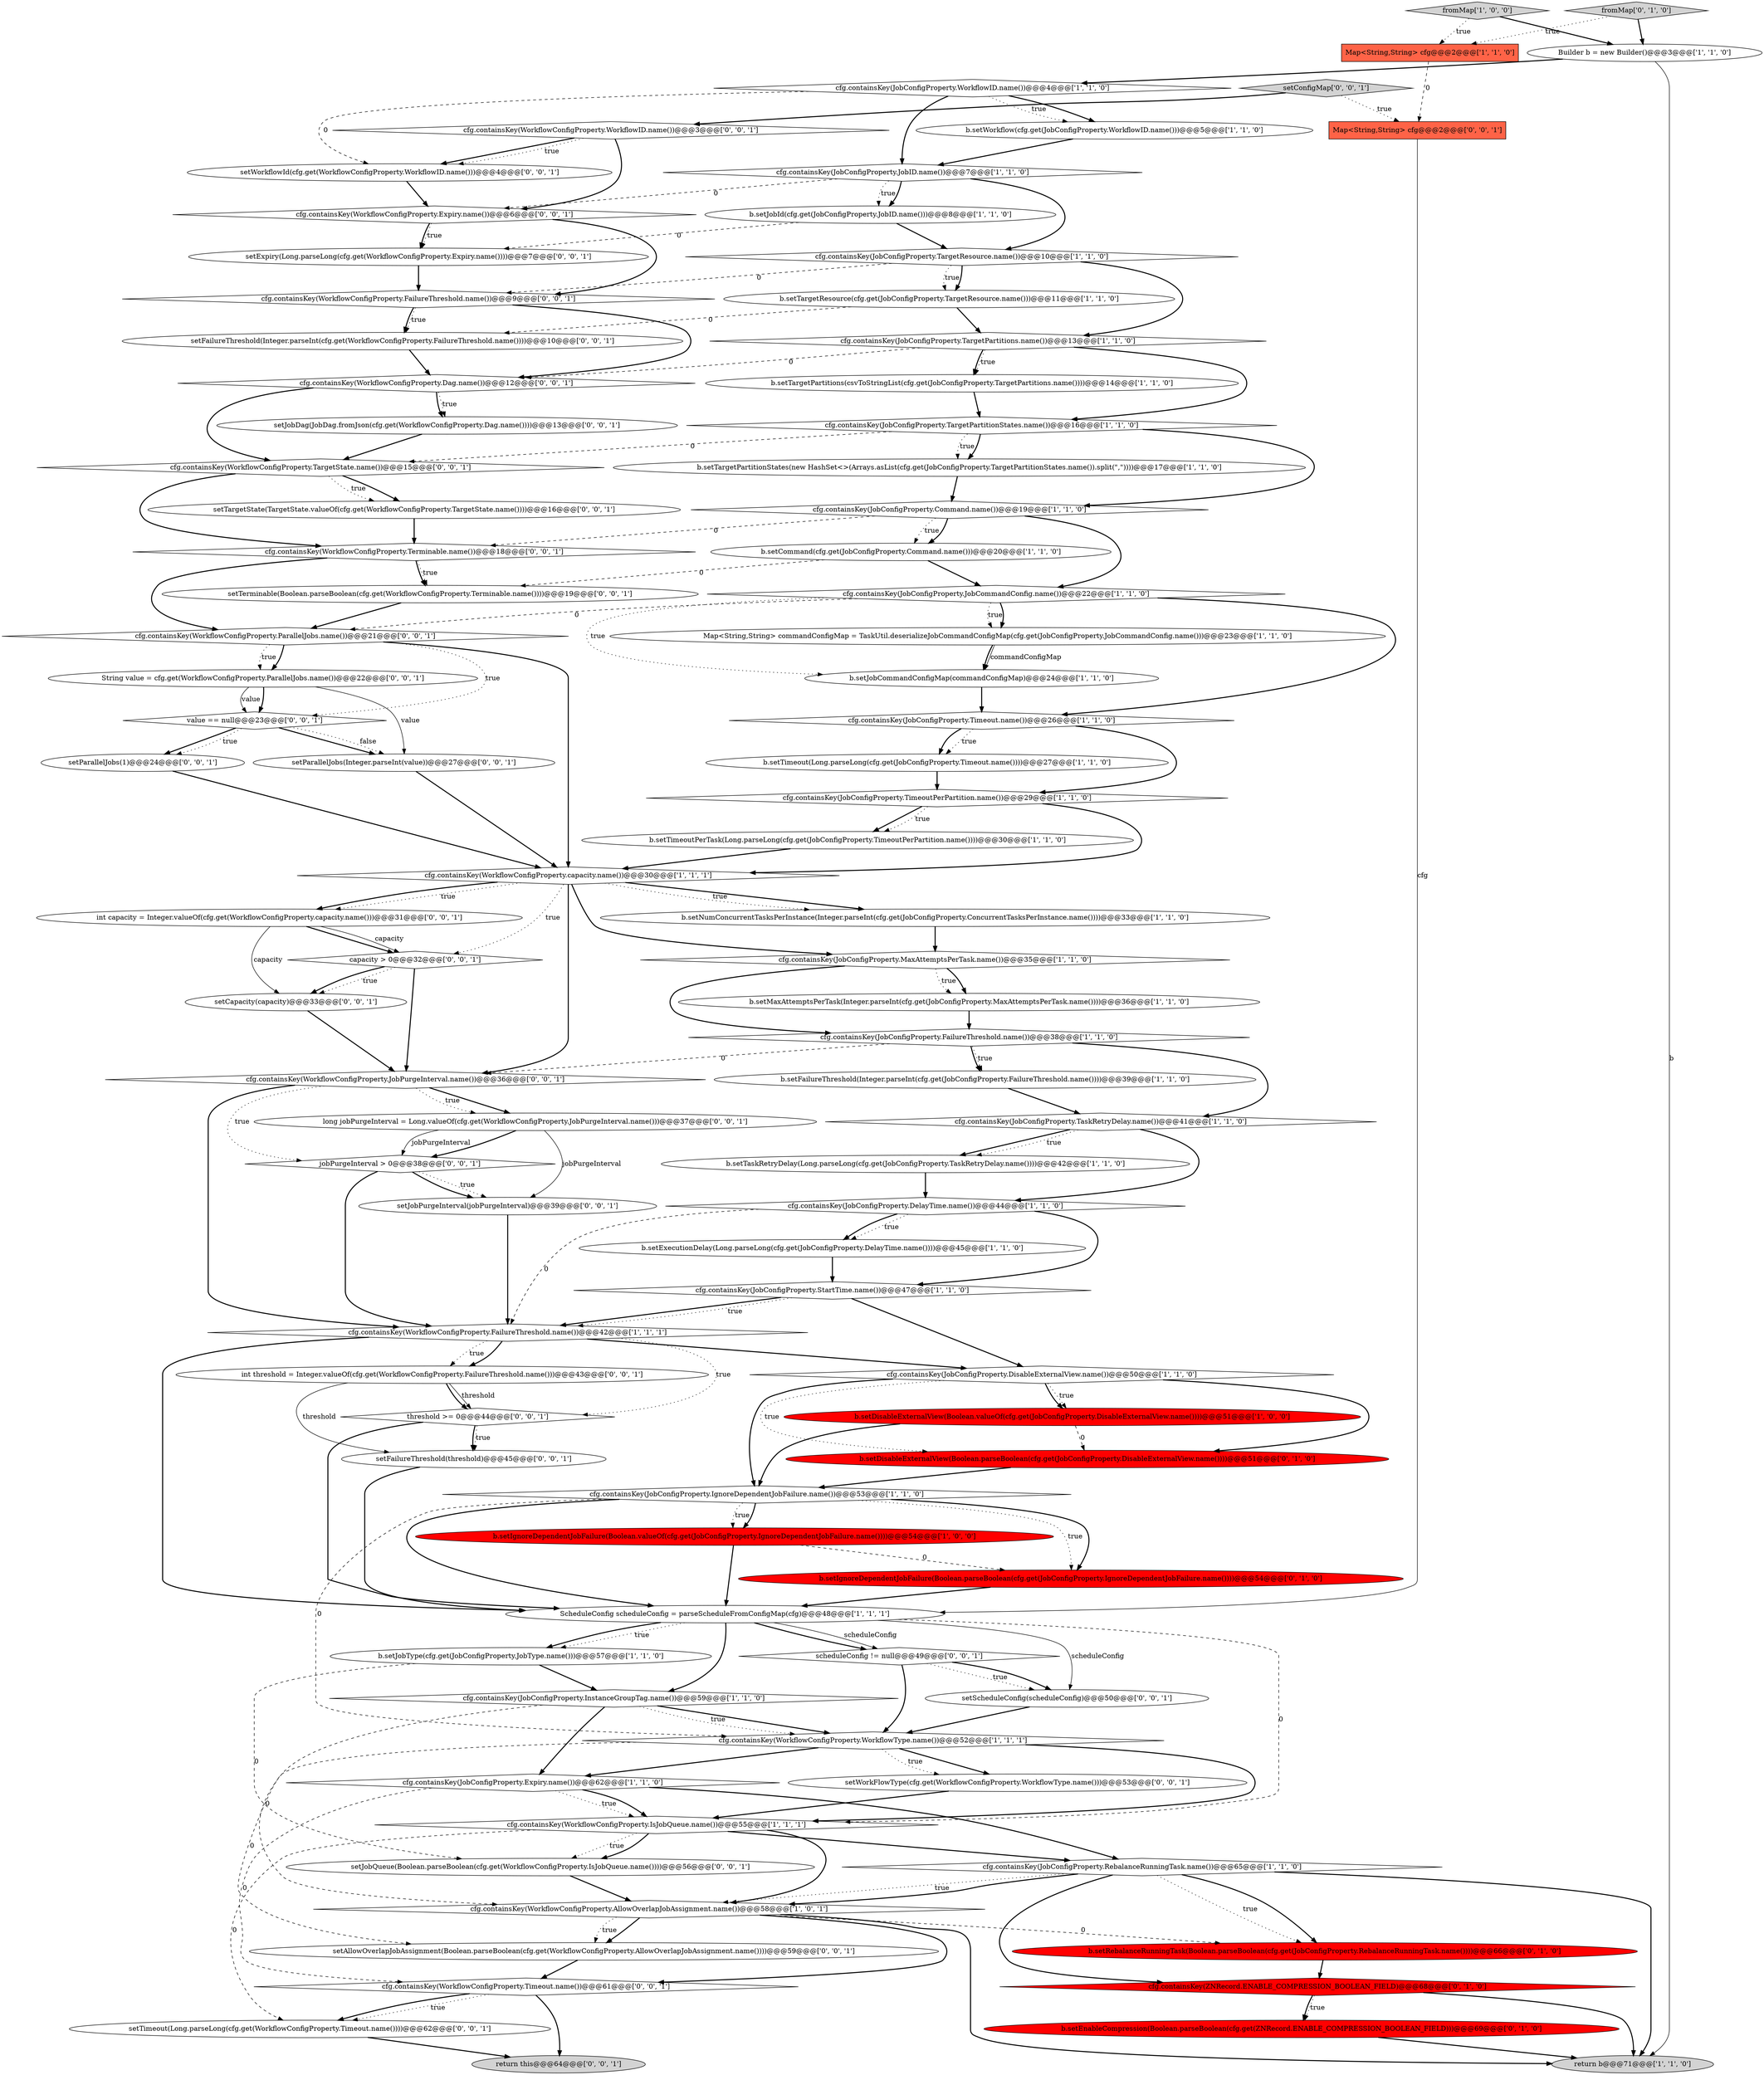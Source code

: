 digraph {
85 [style = filled, label = "jobPurgeInterval > 0@@@38@@@['0', '0', '1']", fillcolor = white, shape = diamond image = "AAA0AAABBB3BBB"];
0 [style = filled, label = "cfg.containsKey(JobConfigProperty.WorkflowID.name())@@@4@@@['1', '1', '0']", fillcolor = white, shape = diamond image = "AAA0AAABBB1BBB"];
14 [style = filled, label = "cfg.containsKey(JobConfigProperty.TargetPartitionStates.name())@@@16@@@['1', '1', '0']", fillcolor = white, shape = diamond image = "AAA0AAABBB1BBB"];
28 [style = filled, label = "b.setTaskRetryDelay(Long.parseLong(cfg.get(JobConfigProperty.TaskRetryDelay.name())))@@@42@@@['1', '1', '0']", fillcolor = white, shape = ellipse image = "AAA0AAABBB1BBB"];
35 [style = filled, label = "cfg.containsKey(WorkflowConfigProperty.capacity.name())@@@30@@@['1', '1', '1']", fillcolor = white, shape = diamond image = "AAA0AAABBB1BBB"];
26 [style = filled, label = "cfg.containsKey(WorkflowConfigProperty.IsJobQueue.name())@@@55@@@['1', '1', '1']", fillcolor = white, shape = diamond image = "AAA0AAABBB1BBB"];
6 [style = filled, label = "cfg.containsKey(JobConfigProperty.Command.name())@@@19@@@['1', '1', '0']", fillcolor = white, shape = diamond image = "AAA0AAABBB1BBB"];
31 [style = filled, label = "b.setTargetPartitions(csvToStringList(cfg.get(JobConfigProperty.TargetPartitions.name())))@@@14@@@['1', '1', '0']", fillcolor = white, shape = ellipse image = "AAA0AAABBB1BBB"];
44 [style = filled, label = "cfg.containsKey(JobConfigProperty.JobID.name())@@@7@@@['1', '1', '0']", fillcolor = white, shape = diamond image = "AAA0AAABBB1BBB"];
27 [style = filled, label = "cfg.containsKey(JobConfigProperty.TargetPartitions.name())@@@13@@@['1', '1', '0']", fillcolor = white, shape = diamond image = "AAA0AAABBB1BBB"];
81 [style = filled, label = "setTerminable(Boolean.parseBoolean(cfg.get(WorkflowConfigProperty.Terminable.name())))@@@19@@@['0', '0', '1']", fillcolor = white, shape = ellipse image = "AAA0AAABBB3BBB"];
42 [style = filled, label = "cfg.containsKey(JobConfigProperty.StartTime.name())@@@47@@@['1', '1', '0']", fillcolor = white, shape = diamond image = "AAA0AAABBB1BBB"];
83 [style = filled, label = "cfg.containsKey(WorkflowConfigProperty.WorkflowID.name())@@@3@@@['0', '0', '1']", fillcolor = white, shape = diamond image = "AAA0AAABBB3BBB"];
32 [style = filled, label = "cfg.containsKey(JobConfigProperty.IgnoreDependentJobFailure.name())@@@53@@@['1', '1', '0']", fillcolor = white, shape = diamond image = "AAA0AAABBB1BBB"];
7 [style = filled, label = "cfg.containsKey(JobConfigProperty.InstanceGroupTag.name())@@@59@@@['1', '1', '0']", fillcolor = white, shape = diamond image = "AAA0AAABBB1BBB"];
41 [style = filled, label = "cfg.containsKey(JobConfigProperty.TaskRetryDelay.name())@@@41@@@['1', '1', '0']", fillcolor = white, shape = diamond image = "AAA0AAABBB1BBB"];
17 [style = filled, label = "return b@@@71@@@['1', '1', '0']", fillcolor = lightgray, shape = ellipse image = "AAA0AAABBB1BBB"];
65 [style = filled, label = "setJobQueue(Boolean.parseBoolean(cfg.get(WorkflowConfigProperty.IsJobQueue.name())))@@@56@@@['0', '0', '1']", fillcolor = white, shape = ellipse image = "AAA0AAABBB3BBB"];
86 [style = filled, label = "String value = cfg.get(WorkflowConfigProperty.ParallelJobs.name())@@@22@@@['0', '0', '1']", fillcolor = white, shape = ellipse image = "AAA0AAABBB3BBB"];
84 [style = filled, label = "setFailureThreshold(Integer.parseInt(cfg.get(WorkflowConfigProperty.FailureThreshold.name())))@@@10@@@['0', '0', '1']", fillcolor = white, shape = ellipse image = "AAA0AAABBB3BBB"];
66 [style = filled, label = "int threshold = Integer.valueOf(cfg.get(WorkflowConfigProperty.FailureThreshold.name()))@@@43@@@['0', '0', '1']", fillcolor = white, shape = ellipse image = "AAA0AAABBB3BBB"];
59 [style = filled, label = "setExpiry(Long.parseLong(cfg.get(WorkflowConfigProperty.Expiry.name())))@@@7@@@['0', '0', '1']", fillcolor = white, shape = ellipse image = "AAA0AAABBB3BBB"];
29 [style = filled, label = "cfg.containsKey(WorkflowConfigProperty.WorkflowType.name())@@@52@@@['1', '1', '1']", fillcolor = white, shape = diamond image = "AAA0AAABBB1BBB"];
61 [style = filled, label = "Map<String,String> cfg@@@2@@@['0', '0', '1']", fillcolor = tomato, shape = box image = "AAA0AAABBB3BBB"];
8 [style = filled, label = "b.setTargetResource(cfg.get(JobConfigProperty.TargetResource.name()))@@@11@@@['1', '1', '0']", fillcolor = white, shape = ellipse image = "AAA0AAABBB1BBB"];
5 [style = filled, label = "b.setIgnoreDependentJobFailure(Boolean.valueOf(cfg.get(JobConfigProperty.IgnoreDependentJobFailure.name())))@@@54@@@['1', '0', '0']", fillcolor = red, shape = ellipse image = "AAA1AAABBB1BBB"];
64 [style = filled, label = "cfg.containsKey(WorkflowConfigProperty.JobPurgeInterval.name())@@@36@@@['0', '0', '1']", fillcolor = white, shape = diamond image = "AAA0AAABBB3BBB"];
36 [style = filled, label = "cfg.containsKey(JobConfigProperty.DelayTime.name())@@@44@@@['1', '1', '0']", fillcolor = white, shape = diamond image = "AAA0AAABBB1BBB"];
74 [style = filled, label = "setJobPurgeInterval(jobPurgeInterval)@@@39@@@['0', '0', '1']", fillcolor = white, shape = ellipse image = "AAA0AAABBB3BBB"];
24 [style = filled, label = "cfg.containsKey(JobConfigProperty.JobCommandConfig.name())@@@22@@@['1', '1', '0']", fillcolor = white, shape = diamond image = "AAA0AAABBB1BBB"];
52 [style = filled, label = "b.setEnableCompression(Boolean.parseBoolean(cfg.get(ZNRecord.ENABLE_COMPRESSION_BOOLEAN_FIELD)))@@@69@@@['0', '1', '0']", fillcolor = red, shape = ellipse image = "AAA1AAABBB2BBB"];
43 [style = filled, label = "fromMap['1', '0', '0']", fillcolor = lightgray, shape = diamond image = "AAA0AAABBB1BBB"];
38 [style = filled, label = "b.setCommand(cfg.get(JobConfigProperty.Command.name()))@@@20@@@['1', '1', '0']", fillcolor = white, shape = ellipse image = "AAA0AAABBB1BBB"];
78 [style = filled, label = "cfg.containsKey(WorkflowConfigProperty.ParallelJobs.name())@@@21@@@['0', '0', '1']", fillcolor = white, shape = diamond image = "AAA0AAABBB3BBB"];
19 [style = filled, label = "b.setFailureThreshold(Integer.parseInt(cfg.get(JobConfigProperty.FailureThreshold.name())))@@@39@@@['1', '1', '0']", fillcolor = white, shape = ellipse image = "AAA0AAABBB1BBB"];
34 [style = filled, label = "Map<String,String> cfg@@@2@@@['1', '1', '0']", fillcolor = tomato, shape = box image = "AAA0AAABBB1BBB"];
49 [style = filled, label = "b.setIgnoreDependentJobFailure(Boolean.parseBoolean(cfg.get(JobConfigProperty.IgnoreDependentJobFailure.name())))@@@54@@@['0', '1', '0']", fillcolor = red, shape = ellipse image = "AAA1AAABBB2BBB"];
67 [style = filled, label = "cfg.containsKey(WorkflowConfigProperty.FailureThreshold.name())@@@9@@@['0', '0', '1']", fillcolor = white, shape = diamond image = "AAA0AAABBB3BBB"];
30 [style = filled, label = "b.setWorkflow(cfg.get(JobConfigProperty.WorkflowID.name()))@@@5@@@['1', '1', '0']", fillcolor = white, shape = ellipse image = "AAA0AAABBB1BBB"];
62 [style = filled, label = "setCapacity(capacity)@@@33@@@['0', '0', '1']", fillcolor = white, shape = ellipse image = "AAA0AAABBB3BBB"];
71 [style = filled, label = "long jobPurgeInterval = Long.valueOf(cfg.get(WorkflowConfigProperty.JobPurgeInterval.name()))@@@37@@@['0', '0', '1']", fillcolor = white, shape = ellipse image = "AAA0AAABBB3BBB"];
18 [style = filled, label = "b.setTargetPartitionStates(new HashSet<>(Arrays.asList(cfg.get(JobConfigProperty.TargetPartitionStates.name()).split(\",\"))))@@@17@@@['1', '1', '0']", fillcolor = white, shape = ellipse image = "AAA0AAABBB1BBB"];
89 [style = filled, label = "setTimeout(Long.parseLong(cfg.get(WorkflowConfigProperty.Timeout.name())))@@@62@@@['0', '0', '1']", fillcolor = white, shape = ellipse image = "AAA0AAABBB3BBB"];
1 [style = filled, label = "cfg.containsKey(JobConfigProperty.TargetResource.name())@@@10@@@['1', '1', '0']", fillcolor = white, shape = diamond image = "AAA0AAABBB1BBB"];
21 [style = filled, label = "b.setMaxAttemptsPerTask(Integer.parseInt(cfg.get(JobConfigProperty.MaxAttemptsPerTask.name())))@@@36@@@['1', '1', '0']", fillcolor = white, shape = ellipse image = "AAA0AAABBB1BBB"];
25 [style = filled, label = "cfg.containsKey(JobConfigProperty.DisableExternalView.name())@@@50@@@['1', '1', '0']", fillcolor = white, shape = diamond image = "AAA0AAABBB1BBB"];
13 [style = filled, label = "cfg.containsKey(JobConfigProperty.FailureThreshold.name())@@@38@@@['1', '1', '0']", fillcolor = white, shape = diamond image = "AAA0AAABBB1BBB"];
68 [style = filled, label = "int capacity = Integer.valueOf(cfg.get(WorkflowConfigProperty.capacity.name()))@@@31@@@['0', '0', '1']", fillcolor = white, shape = ellipse image = "AAA0AAABBB3BBB"];
11 [style = filled, label = "b.setTimeoutPerTask(Long.parseLong(cfg.get(JobConfigProperty.TimeoutPerPartition.name())))@@@30@@@['1', '1', '0']", fillcolor = white, shape = ellipse image = "AAA0AAABBB1BBB"];
16 [style = filled, label = "ScheduleConfig scheduleConfig = parseScheduleFromConfigMap(cfg)@@@48@@@['1', '1', '1']", fillcolor = white, shape = ellipse image = "AAA0AAABBB1BBB"];
70 [style = filled, label = "setWorkFlowType(cfg.get(WorkflowConfigProperty.WorkflowType.name()))@@@53@@@['0', '0', '1']", fillcolor = white, shape = ellipse image = "AAA0AAABBB3BBB"];
88 [style = filled, label = "cfg.containsKey(WorkflowConfigProperty.Dag.name())@@@12@@@['0', '0', '1']", fillcolor = white, shape = diamond image = "AAA0AAABBB3BBB"];
58 [style = filled, label = "setJobDag(JobDag.fromJson(cfg.get(WorkflowConfigProperty.Dag.name())))@@@13@@@['0', '0', '1']", fillcolor = white, shape = ellipse image = "AAA0AAABBB3BBB"];
47 [style = filled, label = "b.setDisableExternalView(Boolean.parseBoolean(cfg.get(JobConfigProperty.DisableExternalView.name())))@@@51@@@['0', '1', '0']", fillcolor = red, shape = ellipse image = "AAA1AAABBB2BBB"];
4 [style = filled, label = "b.setJobCommandConfigMap(commandConfigMap)@@@24@@@['1', '1', '0']", fillcolor = white, shape = ellipse image = "AAA0AAABBB1BBB"];
46 [style = filled, label = "cfg.containsKey(JobConfigProperty.Expiry.name())@@@62@@@['1', '1', '0']", fillcolor = white, shape = diamond image = "AAA0AAABBB1BBB"];
77 [style = filled, label = "setParallelJobs(1)@@@24@@@['0', '0', '1']", fillcolor = white, shape = ellipse image = "AAA0AAABBB3BBB"];
69 [style = filled, label = "setWorkflowId(cfg.get(WorkflowConfigProperty.WorkflowID.name()))@@@4@@@['0', '0', '1']", fillcolor = white, shape = ellipse image = "AAA0AAABBB3BBB"];
73 [style = filled, label = "setParallelJobs(Integer.parseInt(value))@@@27@@@['0', '0', '1']", fillcolor = white, shape = ellipse image = "AAA0AAABBB3BBB"];
15 [style = filled, label = "b.setExecutionDelay(Long.parseLong(cfg.get(JobConfigProperty.DelayTime.name())))@@@45@@@['1', '1', '0']", fillcolor = white, shape = ellipse image = "AAA0AAABBB1BBB"];
40 [style = filled, label = "cfg.containsKey(JobConfigProperty.TimeoutPerPartition.name())@@@29@@@['1', '1', '0']", fillcolor = white, shape = diamond image = "AAA0AAABBB1BBB"];
20 [style = filled, label = "Builder b = new Builder()@@@3@@@['1', '1', '0']", fillcolor = white, shape = ellipse image = "AAA0AAABBB1BBB"];
53 [style = filled, label = "setConfigMap['0', '0', '1']", fillcolor = lightgray, shape = diamond image = "AAA0AAABBB3BBB"];
9 [style = filled, label = "b.setJobId(cfg.get(JobConfigProperty.JobID.name()))@@@8@@@['1', '1', '0']", fillcolor = white, shape = ellipse image = "AAA0AAABBB1BBB"];
37 [style = filled, label = "cfg.containsKey(WorkflowConfigProperty.AllowOverlapJobAssignment.name())@@@58@@@['1', '0', '1']", fillcolor = white, shape = diamond image = "AAA0AAABBB1BBB"];
3 [style = filled, label = "cfg.containsKey(WorkflowConfigProperty.FailureThreshold.name())@@@42@@@['1', '1', '1']", fillcolor = white, shape = diamond image = "AAA0AAABBB1BBB"];
79 [style = filled, label = "cfg.containsKey(WorkflowConfigProperty.TargetState.name())@@@15@@@['0', '0', '1']", fillcolor = white, shape = diamond image = "AAA0AAABBB3BBB"];
82 [style = filled, label = "cfg.containsKey(WorkflowConfigProperty.Timeout.name())@@@61@@@['0', '0', '1']", fillcolor = white, shape = diamond image = "AAA0AAABBB3BBB"];
23 [style = filled, label = "cfg.containsKey(JobConfigProperty.MaxAttemptsPerTask.name())@@@35@@@['1', '1', '0']", fillcolor = white, shape = diamond image = "AAA0AAABBB1BBB"];
50 [style = filled, label = "b.setRebalanceRunningTask(Boolean.parseBoolean(cfg.get(JobConfigProperty.RebalanceRunningTask.name())))@@@66@@@['0', '1', '0']", fillcolor = red, shape = ellipse image = "AAA1AAABBB2BBB"];
10 [style = filled, label = "b.setDisableExternalView(Boolean.valueOf(cfg.get(JobConfigProperty.DisableExternalView.name())))@@@51@@@['1', '0', '0']", fillcolor = red, shape = ellipse image = "AAA1AAABBB1BBB"];
54 [style = filled, label = "value == null@@@23@@@['0', '0', '1']", fillcolor = white, shape = diamond image = "AAA0AAABBB3BBB"];
12 [style = filled, label = "cfg.containsKey(JobConfigProperty.Timeout.name())@@@26@@@['1', '1', '0']", fillcolor = white, shape = diamond image = "AAA0AAABBB1BBB"];
57 [style = filled, label = "scheduleConfig != null@@@49@@@['0', '0', '1']", fillcolor = white, shape = diamond image = "AAA0AAABBB3BBB"];
75 [style = filled, label = "cfg.containsKey(WorkflowConfigProperty.Expiry.name())@@@6@@@['0', '0', '1']", fillcolor = white, shape = diamond image = "AAA0AAABBB3BBB"];
72 [style = filled, label = "threshold >= 0@@@44@@@['0', '0', '1']", fillcolor = white, shape = diamond image = "AAA0AAABBB3BBB"];
51 [style = filled, label = "cfg.containsKey(ZNRecord.ENABLE_COMPRESSION_BOOLEAN_FIELD)@@@68@@@['0', '1', '0']", fillcolor = red, shape = diamond image = "AAA1AAABBB2BBB"];
55 [style = filled, label = "setAllowOverlapJobAssignment(Boolean.parseBoolean(cfg.get(WorkflowConfigProperty.AllowOverlapJobAssignment.name())))@@@59@@@['0', '0', '1']", fillcolor = white, shape = ellipse image = "AAA0AAABBB3BBB"];
2 [style = filled, label = "b.setJobType(cfg.get(JobConfigProperty.JobType.name()))@@@57@@@['1', '1', '0']", fillcolor = white, shape = ellipse image = "AAA0AAABBB1BBB"];
63 [style = filled, label = "setTargetState(TargetState.valueOf(cfg.get(WorkflowConfigProperty.TargetState.name())))@@@16@@@['0', '0', '1']", fillcolor = white, shape = ellipse image = "AAA0AAABBB3BBB"];
48 [style = filled, label = "fromMap['0', '1', '0']", fillcolor = lightgray, shape = diamond image = "AAA0AAABBB2BBB"];
87 [style = filled, label = "cfg.containsKey(WorkflowConfigProperty.Terminable.name())@@@18@@@['0', '0', '1']", fillcolor = white, shape = diamond image = "AAA0AAABBB3BBB"];
33 [style = filled, label = "cfg.containsKey(JobConfigProperty.RebalanceRunningTask.name())@@@65@@@['1', '1', '0']", fillcolor = white, shape = diamond image = "AAA0AAABBB1BBB"];
56 [style = filled, label = "return this@@@64@@@['0', '0', '1']", fillcolor = lightgray, shape = ellipse image = "AAA0AAABBB3BBB"];
60 [style = filled, label = "setFailureThreshold(threshold)@@@45@@@['0', '0', '1']", fillcolor = white, shape = ellipse image = "AAA0AAABBB3BBB"];
76 [style = filled, label = "setScheduleConfig(scheduleConfig)@@@50@@@['0', '0', '1']", fillcolor = white, shape = ellipse image = "AAA0AAABBB3BBB"];
80 [style = filled, label = "capacity > 0@@@32@@@['0', '0', '1']", fillcolor = white, shape = diamond image = "AAA0AAABBB3BBB"];
39 [style = filled, label = "b.setNumConcurrentTasksPerInstance(Integer.parseInt(cfg.get(JobConfigProperty.ConcurrentTasksPerInstance.name())))@@@33@@@['1', '1', '0']", fillcolor = white, shape = ellipse image = "AAA0AAABBB1BBB"];
45 [style = filled, label = "b.setTimeout(Long.parseLong(cfg.get(JobConfigProperty.Timeout.name())))@@@27@@@['1', '1', '0']", fillcolor = white, shape = ellipse image = "AAA0AAABBB1BBB"];
22 [style = filled, label = "Map<String,String> commandConfigMap = TaskUtil.deserializeJobCommandConfigMap(cfg.get(JobConfigProperty.JobCommandConfig.name()))@@@23@@@['1', '1', '0']", fillcolor = white, shape = ellipse image = "AAA0AAABBB1BBB"];
85->74 [style = dotted, label="true"];
0->30 [style = bold, label=""];
12->45 [style = bold, label=""];
49->16 [style = bold, label=""];
66->72 [style = solid, label="threshold"];
35->68 [style = dotted, label="true"];
64->3 [style = bold, label=""];
61->16 [style = solid, label="cfg"];
24->4 [style = dotted, label="true"];
20->0 [style = bold, label=""];
83->75 [style = bold, label=""];
1->27 [style = bold, label=""];
16->7 [style = bold, label=""];
81->78 [style = bold, label=""];
57->29 [style = bold, label=""];
33->50 [style = dotted, label="true"];
10->32 [style = bold, label=""];
3->16 [style = bold, label=""];
37->82 [style = bold, label=""];
26->65 [style = dotted, label="true"];
37->55 [style = bold, label=""];
14->79 [style = dashed, label="0"];
41->28 [style = bold, label=""];
22->4 [style = bold, label=""];
84->88 [style = bold, label=""];
6->38 [style = dotted, label="true"];
87->81 [style = dotted, label="true"];
16->26 [style = dashed, label="0"];
26->65 [style = bold, label=""];
12->40 [style = bold, label=""];
35->23 [style = bold, label=""];
40->11 [style = bold, label=""];
0->69 [style = dashed, label="0"];
8->84 [style = dashed, label="0"];
3->66 [style = bold, label=""];
83->69 [style = bold, label=""];
23->13 [style = bold, label=""];
80->62 [style = dotted, label="true"];
65->37 [style = bold, label=""];
29->46 [style = bold, label=""];
39->23 [style = bold, label=""];
51->52 [style = dotted, label="true"];
51->17 [style = bold, label=""];
25->47 [style = dotted, label="true"];
42->3 [style = bold, label=""];
71->85 [style = bold, label=""];
44->1 [style = bold, label=""];
25->10 [style = bold, label=""];
89->56 [style = bold, label=""];
48->34 [style = dotted, label="true"];
71->85 [style = solid, label="jobPurgeInterval"];
33->37 [style = dotted, label="true"];
8->27 [style = bold, label=""];
59->67 [style = bold, label=""];
14->18 [style = dotted, label="true"];
44->75 [style = dashed, label="0"];
44->9 [style = dotted, label="true"];
21->13 [style = bold, label=""];
72->16 [style = bold, label=""];
7->29 [style = bold, label=""];
82->89 [style = dotted, label="true"];
31->14 [style = bold, label=""];
5->49 [style = dashed, label="0"];
42->3 [style = dotted, label="true"];
79->63 [style = dotted, label="true"];
37->55 [style = dotted, label="true"];
9->59 [style = dashed, label="0"];
25->47 [style = bold, label=""];
55->82 [style = bold, label=""];
64->71 [style = bold, label=""];
28->36 [style = bold, label=""];
75->59 [style = bold, label=""];
72->60 [style = dotted, label="true"];
7->46 [style = bold, label=""];
60->16 [style = bold, label=""];
26->89 [style = dashed, label="0"];
32->49 [style = dotted, label="true"];
79->63 [style = bold, label=""];
35->80 [style = dotted, label="true"];
32->49 [style = bold, label=""];
53->61 [style = dotted, label="true"];
41->28 [style = dotted, label="true"];
23->21 [style = dotted, label="true"];
57->76 [style = dotted, label="true"];
54->77 [style = bold, label=""];
68->80 [style = bold, label=""];
13->19 [style = dotted, label="true"];
27->31 [style = bold, label=""];
73->35 [style = bold, label=""];
67->84 [style = bold, label=""];
32->5 [style = dotted, label="true"];
67->84 [style = dotted, label="true"];
3->66 [style = dotted, label="true"];
33->50 [style = bold, label=""];
78->86 [style = bold, label=""];
32->29 [style = dashed, label="0"];
38->81 [style = dashed, label="0"];
24->78 [style = dashed, label="0"];
58->79 [style = bold, label=""];
29->26 [style = bold, label=""];
34->61 [style = dashed, label="0"];
7->29 [style = dotted, label="true"];
6->38 [style = bold, label=""];
78->35 [style = bold, label=""];
54->77 [style = dotted, label="true"];
19->41 [style = bold, label=""];
75->59 [style = dotted, label="true"];
85->3 [style = bold, label=""];
88->58 [style = bold, label=""];
57->76 [style = bold, label=""];
24->22 [style = dotted, label="true"];
64->71 [style = dotted, label="true"];
46->33 [style = bold, label=""];
74->3 [style = bold, label=""];
37->50 [style = dashed, label="0"];
1->8 [style = dotted, label="true"];
88->58 [style = dotted, label="true"];
26->37 [style = bold, label=""];
14->18 [style = bold, label=""];
0->44 [style = bold, label=""];
25->10 [style = dotted, label="true"];
78->54 [style = dotted, label="true"];
9->1 [style = bold, label=""];
13->64 [style = dashed, label="0"];
82->56 [style = bold, label=""];
14->6 [style = bold, label=""];
20->17 [style = solid, label="b"];
30->44 [style = bold, label=""];
36->42 [style = bold, label=""];
1->67 [style = dashed, label="0"];
82->89 [style = bold, label=""];
80->64 [style = bold, label=""];
16->76 [style = solid, label="scheduleConfig"];
77->35 [style = bold, label=""];
24->12 [style = bold, label=""];
1->8 [style = bold, label=""];
40->35 [style = bold, label=""];
88->79 [style = bold, label=""];
54->73 [style = bold, label=""];
27->14 [style = bold, label=""];
68->62 [style = solid, label="capacity"];
38->24 [style = bold, label=""];
36->15 [style = dotted, label="true"];
42->25 [style = bold, label=""];
68->80 [style = solid, label="capacity"];
35->39 [style = bold, label=""];
43->20 [style = bold, label=""];
67->88 [style = bold, label=""];
80->62 [style = bold, label=""];
87->81 [style = bold, label=""];
69->75 [style = bold, label=""];
6->24 [style = bold, label=""];
32->16 [style = bold, label=""];
51->52 [style = bold, label=""];
79->87 [style = bold, label=""];
0->30 [style = dotted, label="true"];
71->74 [style = solid, label="jobPurgeInterval"];
64->85 [style = dotted, label="true"];
76->29 [style = bold, label=""];
63->87 [style = bold, label=""];
13->41 [style = bold, label=""];
5->16 [style = bold, label=""];
13->19 [style = bold, label=""];
41->36 [style = bold, label=""];
47->32 [style = bold, label=""];
86->54 [style = bold, label=""];
83->69 [style = dotted, label="true"];
18->6 [style = bold, label=""];
27->31 [style = dotted, label="true"];
4->12 [style = bold, label=""];
86->73 [style = solid, label="value"];
3->72 [style = dotted, label="true"];
46->82 [style = dashed, label="0"];
70->26 [style = bold, label=""];
16->57 [style = solid, label="scheduleConfig"];
33->37 [style = bold, label=""];
44->9 [style = bold, label=""];
87->78 [style = bold, label=""];
86->54 [style = solid, label="value"];
66->60 [style = solid, label="threshold"];
75->67 [style = bold, label=""];
45->40 [style = bold, label=""];
33->17 [style = bold, label=""];
53->83 [style = bold, label=""];
35->39 [style = dotted, label="true"];
32->5 [style = bold, label=""];
85->74 [style = bold, label=""];
16->2 [style = dotted, label="true"];
3->25 [style = bold, label=""];
35->68 [style = bold, label=""];
37->17 [style = bold, label=""];
36->15 [style = bold, label=""];
22->4 [style = solid, label="commandConfigMap"];
25->32 [style = bold, label=""];
62->64 [style = bold, label=""];
16->2 [style = bold, label=""];
72->60 [style = bold, label=""];
29->55 [style = dashed, label="0"];
24->22 [style = bold, label=""];
52->17 [style = bold, label=""];
43->34 [style = dotted, label="true"];
11->35 [style = bold, label=""];
6->87 [style = dashed, label="0"];
46->26 [style = dotted, label="true"];
27->88 [style = dashed, label="0"];
29->70 [style = dotted, label="true"];
46->26 [style = bold, label=""];
33->51 [style = bold, label=""];
12->45 [style = dotted, label="true"];
23->21 [style = bold, label=""];
15->42 [style = bold, label=""];
40->11 [style = dotted, label="true"];
50->51 [style = bold, label=""];
16->57 [style = bold, label=""];
48->20 [style = bold, label=""];
36->3 [style = dashed, label="0"];
66->72 [style = bold, label=""];
2->65 [style = dashed, label="0"];
78->86 [style = dotted, label="true"];
7->37 [style = dashed, label="0"];
2->7 [style = bold, label=""];
35->64 [style = bold, label=""];
54->73 [style = dotted, label="false"];
29->70 [style = bold, label=""];
26->33 [style = bold, label=""];
10->47 [style = dashed, label="0"];
}
